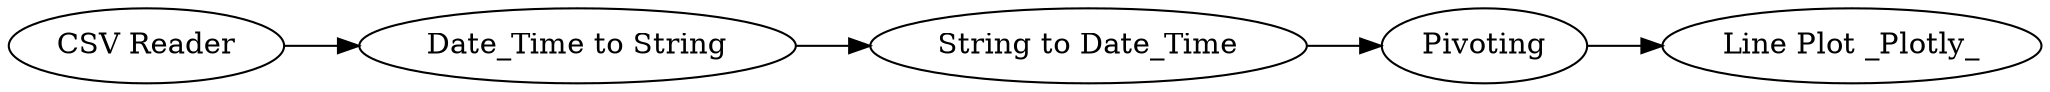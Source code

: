 digraph {
	108 -> 105
	109 -> 107
	105 -> 106
	107 -> 108
	107 [label="Date_Time to String"]
	108 [label="String to Date_Time"]
	109 [label="CSV Reader"]
	105 [label=Pivoting]
	106 [label="Line Plot _Plotly_"]
	rankdir=LR
}
